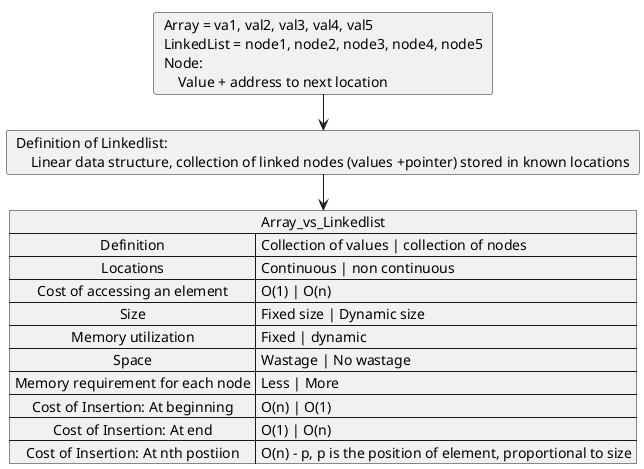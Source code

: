 @startuml
!pragma layout smetana
allow_mixing


top to bottom direction




card c1 [
Array = va1, val2, val3, val4, val5
LinkedList = node1, node2, node3, node4, node5
Node:
    Value + address to next location
]

card c3 [
Definition of Linkedlist:
    Linear data structure, collection of linked nodes (values +pointer) stored in known locations
]

map Array_vs_Linkedlist {
 Definition => Collection of values | collection of nodes
 Locations => Continuous | non continuous
 Cost of accessing an element => O(1) | O(n)
 Size => Fixed size | Dynamic size
 Memory utilization => Fixed | dynamic
 Space => Wastage | No wastage
 Memory requirement for each node => Less | More
 Cost of Insertion: At beginning => O(n) | O(1)
 Cost of Insertion: At end => O(1) | O(n)
 Cost of Insertion: At nth postiion => O(n) - p, p is the position of element, proportional to size
}



c1 -down-> c3
c3 -down-> Array_vs_Linkedlist


@enduml


